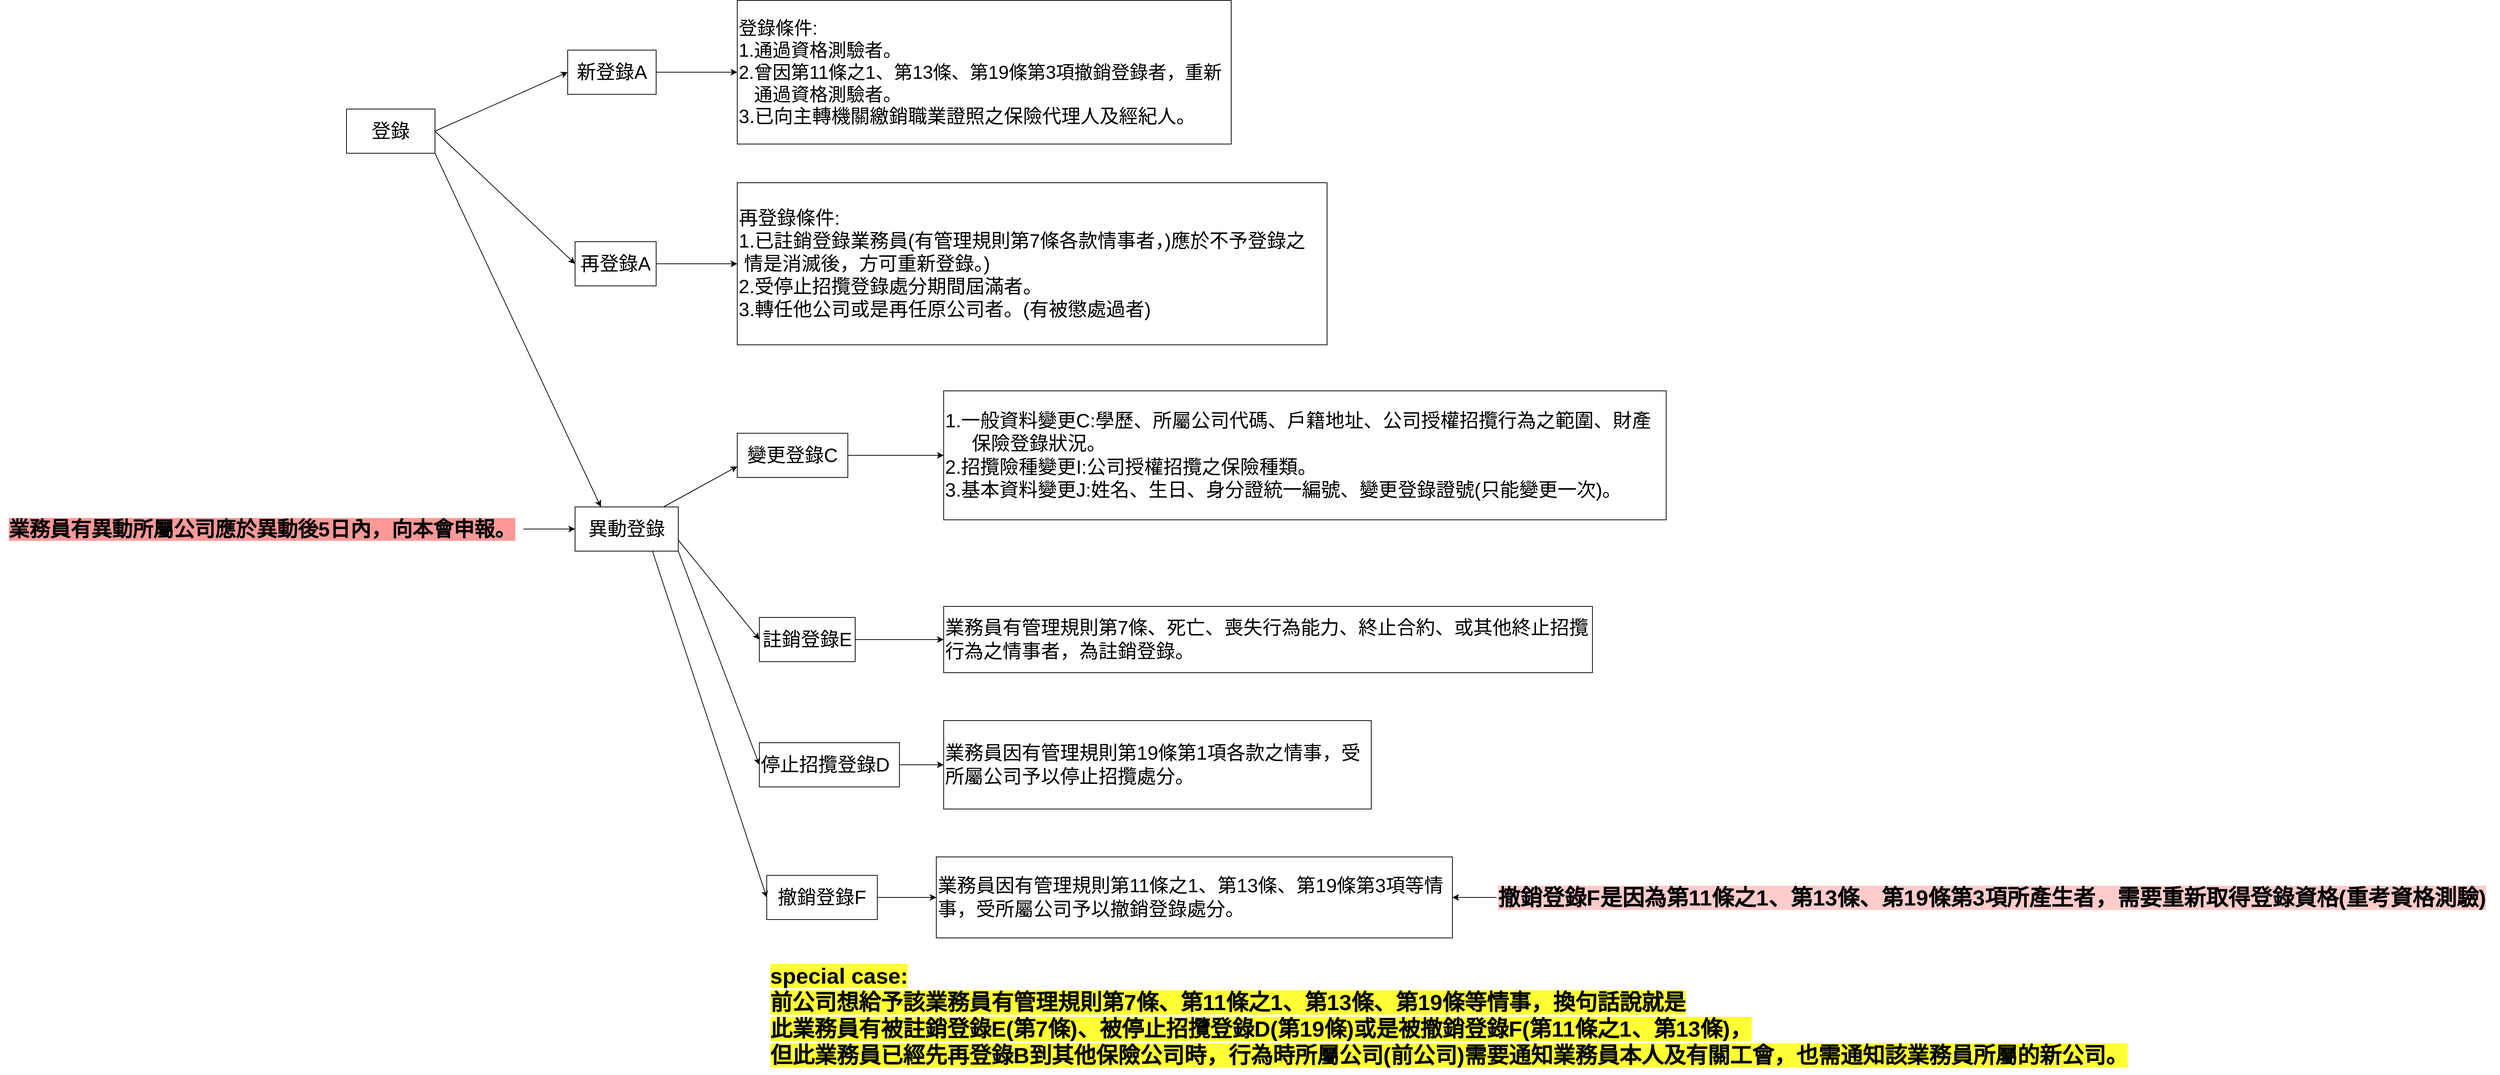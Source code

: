 <mxfile version="23.1.6" type="github">
  <diagram name="第 1 页" id="tsdWixEWfDET2oM3PkZ5">
    <mxGraphModel dx="4868" dy="2676" grid="1" gridSize="10" guides="1" tooltips="1" connect="1" arrows="1" fold="1" page="0" pageScale="1" pageWidth="827" pageHeight="1169" math="0" shadow="0">
      <root>
        <mxCell id="0" />
        <mxCell id="1" parent="0" />
        <mxCell id="AjjsdvvaNhJOi6H-aHST-48" value="" style="edgeStyle=orthogonalEdgeStyle;rounded=0;orthogonalLoop=1;jettySize=auto;html=1;" edge="1" parent="1" source="AjjsdvvaNhJOi6H-aHST-1" target="AjjsdvvaNhJOi6H-aHST-42">
          <mxGeometry relative="1" as="geometry" />
        </mxCell>
        <mxCell id="AjjsdvvaNhJOi6H-aHST-1" value="&lt;font style=&quot;font-size: 30px; background-color: rgb(255, 204, 204);&quot;&gt;撤銷登錄F是因為第11條之1、第13條、第19條第3項所產生者，需要重新取得登錄資格(重考資格測驗)&lt;/font&gt;" style="text;html=1;align=left;verticalAlign=middle;resizable=0;points=[];autosize=1;strokeColor=none;fillColor=none;fontSize=25;fontStyle=1" vertex="1" parent="1">
          <mxGeometry x="390" y="335" width="1360" height="50" as="geometry" />
        </mxCell>
        <mxCell id="AjjsdvvaNhJOi6H-aHST-2" value="&lt;font style=&quot;font-size: 26px;&quot;&gt;登錄&lt;/font&gt;" style="rounded=0;whiteSpace=wrap;html=1;align=center;" vertex="1" parent="1">
          <mxGeometry x="-1170" y="-710" width="120" height="60" as="geometry" />
        </mxCell>
        <mxCell id="AjjsdvvaNhJOi6H-aHST-3" value="" style="endArrow=classic;html=1;rounded=0;entryX=0;entryY=0.5;entryDx=0;entryDy=0;exitX=1;exitY=0.5;exitDx=0;exitDy=0;" edge="1" parent="1" source="AjjsdvvaNhJOi6H-aHST-2" target="AjjsdvvaNhJOi6H-aHST-5">
          <mxGeometry width="50" height="50" relative="1" as="geometry">
            <mxPoint x="-960" y="-680" as="sourcePoint" />
            <mxPoint x="-880" y="-710" as="targetPoint" />
          </mxGeometry>
        </mxCell>
        <mxCell id="AjjsdvvaNhJOi6H-aHST-4" value="" style="endArrow=classic;html=1;rounded=0;exitX=1;exitY=0.5;exitDx=0;exitDy=0;entryX=0;entryY=0.5;entryDx=0;entryDy=0;" edge="1" parent="1" source="AjjsdvvaNhJOi6H-aHST-2" target="AjjsdvvaNhJOi6H-aHST-6">
          <mxGeometry width="50" height="50" relative="1" as="geometry">
            <mxPoint x="-960" y="-680" as="sourcePoint" />
            <mxPoint x="-870" y="-630" as="targetPoint" />
          </mxGeometry>
        </mxCell>
        <mxCell id="AjjsdvvaNhJOi6H-aHST-8" value="" style="edgeStyle=orthogonalEdgeStyle;rounded=0;orthogonalLoop=1;jettySize=auto;html=1;" edge="1" parent="1" source="AjjsdvvaNhJOi6H-aHST-5" target="AjjsdvvaNhJOi6H-aHST-7">
          <mxGeometry relative="1" as="geometry" />
        </mxCell>
        <mxCell id="AjjsdvvaNhJOi6H-aHST-5" value="&lt;font style=&quot;font-size: 26px;&quot;&gt;新登錄A&lt;/font&gt;" style="rounded=0;whiteSpace=wrap;html=1;" vertex="1" parent="1">
          <mxGeometry x="-870" y="-790" width="120" height="60" as="geometry" />
        </mxCell>
        <mxCell id="AjjsdvvaNhJOi6H-aHST-12" value="" style="edgeStyle=orthogonalEdgeStyle;rounded=0;orthogonalLoop=1;jettySize=auto;html=1;" edge="1" parent="1" source="AjjsdvvaNhJOi6H-aHST-6" target="AjjsdvvaNhJOi6H-aHST-11">
          <mxGeometry relative="1" as="geometry" />
        </mxCell>
        <mxCell id="AjjsdvvaNhJOi6H-aHST-6" value="&lt;font style=&quot;font-size: 26px;&quot;&gt;再登錄A&lt;/font&gt;" style="rounded=0;whiteSpace=wrap;html=1;" vertex="1" parent="1">
          <mxGeometry x="-860" y="-530" width="110" height="60" as="geometry" />
        </mxCell>
        <mxCell id="AjjsdvvaNhJOi6H-aHST-7" value="&lt;span style=&quot;background-color: rgb(255, 255, 255); font-size: 25px;&quot;&gt;登錄條件:&lt;br&gt;1.通過資格測驗者。&lt;br&gt;2.曾因&lt;span style=&quot;font-size: 25px;&quot;&gt;第11條之1、第13條、第19條第3項撤銷登錄者，重新&amp;nbsp; &amp;nbsp; &amp;nbsp;通過資格測驗者。&lt;br&gt;&lt;/span&gt;&lt;/span&gt;&lt;span style=&quot;font-size: 26px;&quot;&gt;3.已向主轉機關繳銷職業證照之保險代理人及經紀人。&lt;br&gt;&lt;/span&gt;" style="rounded=0;whiteSpace=wrap;html=1;align=left;" vertex="1" parent="1">
          <mxGeometry x="-640" y="-857.5" width="670" height="195" as="geometry" />
        </mxCell>
        <mxCell id="AjjsdvvaNhJOi6H-aHST-11" value="&lt;div style=&quot;&quot;&gt;&lt;span style=&quot;font-size: 26px; background-color: initial;&quot;&gt;再登錄條件:&lt;/span&gt;&lt;/div&gt;&lt;span style=&quot;font-size: 26px;&quot;&gt;&lt;div style=&quot;&quot;&gt;&lt;span style=&quot;background-color: initial;&quot;&gt;1.已註銷登錄業務員(有管理規則第7條各款情事者，)應於不予登錄之&amp;nbsp; &amp;nbsp; &amp;nbsp;情是消滅後，方可重新登錄。)&lt;/span&gt;&lt;/div&gt;&lt;div style=&quot;&quot;&gt;&lt;span style=&quot;background-color: initial;&quot;&gt;2.受停止招攬登錄處分期間屆滿者。&lt;/span&gt;&lt;/div&gt;&lt;div style=&quot;&quot;&gt;&lt;span style=&quot;background-color: initial;&quot;&gt;3.轉任他公司或是再任原公司者。(有被懲處過者)&lt;/span&gt;&lt;/div&gt;&lt;/span&gt;" style="rounded=0;whiteSpace=wrap;html=1;align=left;" vertex="1" parent="1">
          <mxGeometry x="-640" y="-610" width="800" height="220" as="geometry" />
        </mxCell>
        <mxCell id="AjjsdvvaNhJOi6H-aHST-13" value="&lt;font style=&quot;font-size: 26px;&quot;&gt;異動登錄&lt;/font&gt;" style="rounded=0;whiteSpace=wrap;html=1;" vertex="1" parent="1">
          <mxGeometry x="-860" y="-170" width="140" height="60" as="geometry" />
        </mxCell>
        <mxCell id="AjjsdvvaNhJOi6H-aHST-14" value="" style="endArrow=classic;html=1;rounded=0;entryX=0.25;entryY=0;entryDx=0;entryDy=0;exitX=1;exitY=1;exitDx=0;exitDy=0;" edge="1" parent="1" source="AjjsdvvaNhJOi6H-aHST-2" target="AjjsdvvaNhJOi6H-aHST-13">
          <mxGeometry width="50" height="50" relative="1" as="geometry">
            <mxPoint x="-1120" y="-460" as="sourcePoint" />
            <mxPoint x="-1070" y="-510" as="targetPoint" />
          </mxGeometry>
        </mxCell>
        <mxCell id="AjjsdvvaNhJOi6H-aHST-36" value="" style="edgeStyle=orthogonalEdgeStyle;rounded=0;orthogonalLoop=1;jettySize=auto;html=1;" edge="1" parent="1" source="AjjsdvvaNhJOi6H-aHST-17" target="AjjsdvvaNhJOi6H-aHST-35">
          <mxGeometry relative="1" as="geometry" />
        </mxCell>
        <mxCell id="AjjsdvvaNhJOi6H-aHST-17" value="&lt;font style=&quot;font-size: 26px;&quot;&gt;變更登錄C&lt;/font&gt;" style="rounded=0;whiteSpace=wrap;html=1;" vertex="1" parent="1">
          <mxGeometry x="-640" y="-270" width="150" height="60" as="geometry" />
        </mxCell>
        <mxCell id="AjjsdvvaNhJOi6H-aHST-25" value="" style="endArrow=classic;html=1;rounded=0;entryX=0;entryY=0.75;entryDx=0;entryDy=0;" edge="1" parent="1" target="AjjsdvvaNhJOi6H-aHST-17">
          <mxGeometry width="50" height="50" relative="1" as="geometry">
            <mxPoint x="-740" y="-170" as="sourcePoint" />
            <mxPoint x="-690" y="-220" as="targetPoint" />
          </mxGeometry>
        </mxCell>
        <mxCell id="AjjsdvvaNhJOi6H-aHST-39" value="" style="edgeStyle=orthogonalEdgeStyle;rounded=0;orthogonalLoop=1;jettySize=auto;html=1;" edge="1" parent="1" source="AjjsdvvaNhJOi6H-aHST-27" target="AjjsdvvaNhJOi6H-aHST-38">
          <mxGeometry relative="1" as="geometry" />
        </mxCell>
        <mxCell id="AjjsdvvaNhJOi6H-aHST-27" value="&lt;font style=&quot;font-size: 26px;&quot;&gt;註銷登錄E&lt;/font&gt;" style="rounded=0;whiteSpace=wrap;html=1;" vertex="1" parent="1">
          <mxGeometry x="-610" y="-20" width="130" height="60" as="geometry" />
        </mxCell>
        <mxCell id="AjjsdvvaNhJOi6H-aHST-41" value="" style="edgeStyle=orthogonalEdgeStyle;rounded=0;orthogonalLoop=1;jettySize=auto;html=1;" edge="1" parent="1" source="AjjsdvvaNhJOi6H-aHST-28" target="AjjsdvvaNhJOi6H-aHST-40">
          <mxGeometry relative="1" as="geometry" />
        </mxCell>
        <mxCell id="AjjsdvvaNhJOi6H-aHST-28" value="&lt;font style=&quot;font-size: 26px;&quot;&gt;停止招攬登錄D&lt;/font&gt;" style="rounded=0;whiteSpace=wrap;html=1;align=left;" vertex="1" parent="1">
          <mxGeometry x="-610" y="150" width="190" height="60" as="geometry" />
        </mxCell>
        <mxCell id="AjjsdvvaNhJOi6H-aHST-43" value="" style="edgeStyle=orthogonalEdgeStyle;rounded=0;orthogonalLoop=1;jettySize=auto;html=1;" edge="1" parent="1" source="AjjsdvvaNhJOi6H-aHST-29" target="AjjsdvvaNhJOi6H-aHST-42">
          <mxGeometry relative="1" as="geometry" />
        </mxCell>
        <mxCell id="AjjsdvvaNhJOi6H-aHST-29" value="&lt;font style=&quot;font-size: 26px;&quot;&gt;撤銷登錄F&lt;/font&gt;" style="rounded=0;whiteSpace=wrap;html=1;" vertex="1" parent="1">
          <mxGeometry x="-600" y="330" width="150" height="60" as="geometry" />
        </mxCell>
        <mxCell id="AjjsdvvaNhJOi6H-aHST-30" value="" style="endArrow=classic;html=1;rounded=0;entryX=0;entryY=0.5;entryDx=0;entryDy=0;exitX=1;exitY=0.75;exitDx=0;exitDy=0;" edge="1" parent="1" source="AjjsdvvaNhJOi6H-aHST-13" target="AjjsdvvaNhJOi6H-aHST-27">
          <mxGeometry width="50" height="50" relative="1" as="geometry">
            <mxPoint x="-710" y="-130" as="sourcePoint" />
            <mxPoint x="-690" y="-170" as="targetPoint" />
          </mxGeometry>
        </mxCell>
        <mxCell id="AjjsdvvaNhJOi6H-aHST-31" value="" style="endArrow=classic;html=1;rounded=0;entryX=0;entryY=0.5;entryDx=0;entryDy=0;exitX=1;exitY=1;exitDx=0;exitDy=0;" edge="1" parent="1" source="AjjsdvvaNhJOi6H-aHST-13" target="AjjsdvvaNhJOi6H-aHST-28">
          <mxGeometry width="50" height="50" relative="1" as="geometry">
            <mxPoint x="-750" y="-60" as="sourcePoint" />
            <mxPoint x="-700" y="-110" as="targetPoint" />
          </mxGeometry>
        </mxCell>
        <mxCell id="AjjsdvvaNhJOi6H-aHST-32" value="" style="endArrow=classic;html=1;rounded=0;entryX=0;entryY=0.5;entryDx=0;entryDy=0;exitX=0.75;exitY=1;exitDx=0;exitDy=0;" edge="1" parent="1" source="AjjsdvvaNhJOi6H-aHST-13" target="AjjsdvvaNhJOi6H-aHST-29">
          <mxGeometry width="50" height="50" relative="1" as="geometry">
            <mxPoint x="-740" y="70" as="sourcePoint" />
            <mxPoint x="-690" y="20" as="targetPoint" />
          </mxGeometry>
        </mxCell>
        <mxCell id="AjjsdvvaNhJOi6H-aHST-34" value="" style="edgeStyle=orthogonalEdgeStyle;rounded=0;orthogonalLoop=1;jettySize=auto;html=1;" edge="1" parent="1" source="AjjsdvvaNhJOi6H-aHST-33" target="AjjsdvvaNhJOi6H-aHST-13">
          <mxGeometry relative="1" as="geometry" />
        </mxCell>
        <mxCell id="AjjsdvvaNhJOi6H-aHST-33" value="&lt;b&gt;&lt;font style=&quot;font-size: 28px; background-color: rgb(255, 153, 153);&quot;&gt;業務員有異動所屬公司應於異動後5日內，向本會申報。&lt;/font&gt;&lt;/b&gt;" style="text;html=1;align=center;verticalAlign=middle;resizable=0;points=[];autosize=1;strokeColor=none;fillColor=none;" vertex="1" parent="1">
          <mxGeometry x="-1640" y="-165" width="710" height="50" as="geometry" />
        </mxCell>
        <mxCell id="AjjsdvvaNhJOi6H-aHST-35" value="&lt;span style=&quot;font-size: 26px;&quot;&gt;1.一般資料變更C:學歷、所屬公司代碼、戶籍地址、公司授權招攬行為之範圍、財產&amp;nbsp; &amp;nbsp; &amp;nbsp; &amp;nbsp;保險登錄狀況。&lt;br&gt;2.招攬險種變更I:公司授權招攬之保險種類。&lt;br&gt;3.基本資料變更J:姓名、生日、身分證統一編號、變更登錄證號(只能變更一次)。&lt;br&gt;&lt;/span&gt;" style="rounded=0;whiteSpace=wrap;html=1;align=left;" vertex="1" parent="1">
          <mxGeometry x="-360" y="-327.5" width="980" height="175" as="geometry" />
        </mxCell>
        <mxCell id="AjjsdvvaNhJOi6H-aHST-38" value="&lt;span style=&quot;font-size: 26px;&quot;&gt;業務員有管理規則第7條、死亡、喪失行為能力、終止合約、或其他終止招攬行為之情事者，為註銷登錄。&lt;/span&gt;" style="rounded=0;whiteSpace=wrap;html=1;align=left;" vertex="1" parent="1">
          <mxGeometry x="-360" y="-35" width="880" height="90" as="geometry" />
        </mxCell>
        <mxCell id="AjjsdvvaNhJOi6H-aHST-40" value="&lt;span style=&quot;font-size: 26px;&quot;&gt;業務員因有管理規則第19條第1項各款之情事，受所屬公司予以停止招攬處分。&lt;/span&gt;" style="rounded=0;whiteSpace=wrap;html=1;align=left;" vertex="1" parent="1">
          <mxGeometry x="-360" y="120" width="580" height="120" as="geometry" />
        </mxCell>
        <mxCell id="AjjsdvvaNhJOi6H-aHST-42" value="&lt;span style=&quot;font-size: 26px;&quot;&gt;業務員因有管理規則第11條之1、第13條、第19條第3項等情事，受所屬公司予以撤銷登錄處分。&lt;/span&gt;" style="rounded=0;whiteSpace=wrap;html=1;align=left;" vertex="1" parent="1">
          <mxGeometry x="-370" y="305" width="700" height="110" as="geometry" />
        </mxCell>
        <mxCell id="AjjsdvvaNhJOi6H-aHST-46" value="&lt;div style=&quot;text-align: left;&quot;&gt;&lt;span style=&quot;font-size: 30px; background-color: rgb(255, 255, 51);&quot;&gt;&lt;b style=&quot;&quot;&gt;special case:&lt;/b&gt;&lt;/span&gt;&lt;/div&gt;&lt;div style=&quot;text-align: left;&quot;&gt;&lt;span style=&quot;font-size: 30px; background-color: rgb(255, 255, 51);&quot;&gt;&lt;b style=&quot;&quot;&gt;前公司想給予該業務員有管理規則第7條、第11條之1、第13條、第19條等情事，換句話說就是&lt;/b&gt;&lt;/span&gt;&lt;/div&gt;&lt;div style=&quot;text-align: left;&quot;&gt;&lt;span style=&quot;background-color: rgb(255, 255, 51); font-weight: bold; font-size: 30px;&quot;&gt;此業務員有被註銷登錄E(第7條)、被停止招攬登錄D(第19條)或是被撤銷登錄F(第11條之1、第13條)，&lt;/span&gt;&lt;/div&gt;&lt;div style=&quot;text-align: left;&quot;&gt;&lt;span style=&quot;background-color: rgb(255, 255, 51); font-weight: bold; font-size: 30px;&quot;&gt;但此業務員已經先再登錄B到其他保險公司時，行為時所屬公司(前公司)需要通知業務員本人及有關工會，也需通知該業務員所屬的新公司。&lt;/span&gt;&lt;/div&gt;" style="text;html=1;align=center;verticalAlign=middle;resizable=0;points=[];autosize=1;strokeColor=none;fillColor=none;" vertex="1" parent="1">
          <mxGeometry x="-610" y="440" width="1870" height="160" as="geometry" />
        </mxCell>
      </root>
    </mxGraphModel>
  </diagram>
</mxfile>
